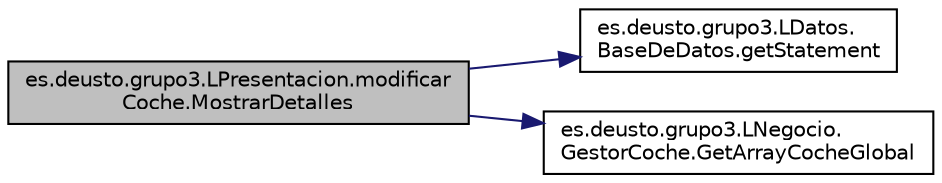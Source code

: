 digraph "es.deusto.grupo3.LPresentacion.modificarCoche.MostrarDetalles"
{
  edge [fontname="Helvetica",fontsize="10",labelfontname="Helvetica",labelfontsize="10"];
  node [fontname="Helvetica",fontsize="10",shape=record];
  rankdir="LR";
  Node27 [label="es.deusto.grupo3.LPresentacion.modificar\lCoche.MostrarDetalles",height=0.2,width=0.4,color="black", fillcolor="grey75", style="filled", fontcolor="black"];
  Node27 -> Node28 [color="midnightblue",fontsize="10",style="solid",fontname="Helvetica"];
  Node28 [label="es.deusto.grupo3.LDatos.\lBaseDeDatos.getStatement",height=0.2,width=0.4,color="black", fillcolor="white", style="filled",URL="$classes_1_1deusto_1_1grupo3_1_1_l_datos_1_1_base_de_datos.html#a9657b1feb4c9852ab9d5f438239cb7b4"];
  Node27 -> Node29 [color="midnightblue",fontsize="10",style="solid",fontname="Helvetica"];
  Node29 [label="es.deusto.grupo3.LNegocio.\lGestorCoche.GetArrayCocheGlobal",height=0.2,width=0.4,color="black", fillcolor="white", style="filled",URL="$classes_1_1deusto_1_1grupo3_1_1_l_negocio_1_1_gestor_coche.html#a041b29853e93b3e53a0b90c771c3a77c"];
}
